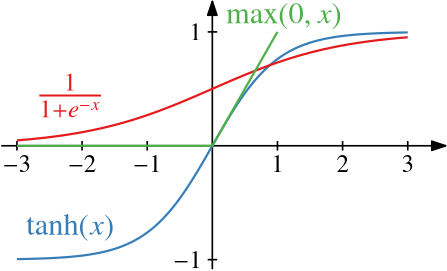 <?xml version="1.0"?>
<!DOCTYPE ipe SYSTEM "ipe.dtd">
<ipe version="70107" creator="Ipe 7.1.10">
<info created="D:20170706230802" modified="D:20170706233333"/>
<preamble>\usepackage{txfonts}</preamble>
<ipestyle name="basic">
<symbol name="arrow/arc(spx)">
<path stroke="sym-stroke" fill="sym-stroke" pen="sym-pen">
0 0 m
-1 0.333 l
-1 -0.333 l
h
</path>
</symbol>
<symbol name="arrow/farc(spx)">
<path stroke="sym-stroke" fill="white" pen="sym-pen">
0 0 m
-1 0.333 l
-1 -0.333 l
h
</path>
</symbol>
<symbol name="arrow/ptarc(spx)">
<path stroke="sym-stroke" fill="sym-stroke" pen="sym-pen">
0 0 m
-1 0.333 l
-0.8 0 l
-1 -0.333 l
h
</path>
</symbol>
<symbol name="arrow/fptarc(spx)">
<path stroke="sym-stroke" fill="white" pen="sym-pen">
0 0 m
-1 0.333 l
-0.8 0 l
-1 -0.333 l
h
</path>
</symbol>
<symbol name="mark/circle(sx)" transformations="translations">
<path fill="sym-stroke">
0.6 0 0 0.6 0 0 e
0.4 0 0 0.4 0 0 e
</path>
</symbol>
<symbol name="mark/disk(sx)" transformations="translations">
<path fill="sym-stroke">
0.6 0 0 0.6 0 0 e
</path>
</symbol>
<symbol name="mark/fdisk(sfx)" transformations="translations">
<group>
<path fill="sym-fill">
0.5 0 0 0.5 0 0 e
</path>
<path fill="sym-stroke" fillrule="eofill">
0.6 0 0 0.6 0 0 e
0.4 0 0 0.4 0 0 e
</path>
</group>
</symbol>
<symbol name="mark/box(sx)" transformations="translations">
<path fill="sym-stroke" fillrule="eofill">
-0.6 -0.6 m
0.6 -0.6 l
0.6 0.6 l
-0.6 0.6 l
h
-0.4 -0.4 m
0.4 -0.4 l
0.4 0.4 l
-0.4 0.4 l
h
</path>
</symbol>
<symbol name="mark/square(sx)" transformations="translations">
<path fill="sym-stroke">
-0.6 -0.6 m
0.6 -0.6 l
0.6 0.6 l
-0.6 0.6 l
h
</path>
</symbol>
<symbol name="mark/fsquare(sfx)" transformations="translations">
<group>
<path fill="sym-fill">
-0.5 -0.5 m
0.5 -0.5 l
0.5 0.5 l
-0.5 0.5 l
h
</path>
<path fill="sym-stroke" fillrule="eofill">
-0.6 -0.6 m
0.6 -0.6 l
0.6 0.6 l
-0.6 0.6 l
h
-0.4 -0.4 m
0.4 -0.4 l
0.4 0.4 l
-0.4 0.4 l
h
</path>
</group>
</symbol>
<symbol name="mark/cross(sx)" transformations="translations">
<group>
<path fill="sym-stroke">
-0.43 -0.57 m
0.57 0.43 l
0.43 0.57 l
-0.57 -0.43 l
h
</path>
<path fill="sym-stroke">
-0.43 0.57 m
0.57 -0.43 l
0.43 -0.57 l
-0.57 0.43 l
h
</path>
</group>
</symbol>
<symbol name="arrow/fnormal(spx)">
<path stroke="sym-stroke" fill="white" pen="sym-pen">
0 0 m
-1 0.333 l
-1 -0.333 l
h
</path>
</symbol>
<symbol name="arrow/pointed(spx)">
<path stroke="sym-stroke" fill="sym-stroke" pen="sym-pen">
0 0 m
-1 0.333 l
-0.8 0 l
-1 -0.333 l
h
</path>
</symbol>
<symbol name="arrow/fpointed(spx)">
<path stroke="sym-stroke" fill="white" pen="sym-pen">
0 0 m
-1 0.333 l
-0.8 0 l
-1 -0.333 l
h
</path>
</symbol>
<symbol name="arrow/linear(spx)">
<path stroke="sym-stroke" pen="sym-pen">
-1 0.333 m
0 0 l
-1 -0.333 l
</path>
</symbol>
<symbol name="arrow/fdouble(spx)">
<path stroke="sym-stroke" fill="white" pen="sym-pen">
0 0 m
-1 0.333 l
-1 -0.333 l
h
-1 0 m
-2 0.333 l
-2 -0.333 l
h
</path>
</symbol>
<symbol name="arrow/double(spx)">
<path stroke="sym-stroke" fill="sym-stroke" pen="sym-pen">
0 0 m
-1 0.333 l
-1 -0.333 l
h
-1 0 m
-2 0.333 l
-2 -0.333 l
h
</path>
</symbol>
<pen name="heavier" value="0.8"/>
<pen name="fat" value="1.2"/>
<pen name="ultrafat" value="2"/>
<symbolsize name="large" value="5"/>
<symbolsize name="small" value="2"/>
<symbolsize name="tiny" value="1.1"/>
<arrowsize name="large" value="10"/>
<arrowsize name="small" value="5"/>
<arrowsize name="tiny" value="3"/>
<color name="red" value="1 0 0"/>
<color name="green" value="0 1 0"/>
<color name="blue" value="0 0 1"/>
<color name="yellow" value="1 1 0"/>
<color name="orange" value="1 0.647 0"/>
<color name="gold" value="1 0.843 0"/>
<color name="purple" value="0.627 0.125 0.941"/>
<color name="gray" value="0.745"/>
<color name="brown" value="0.647 0.165 0.165"/>
<color name="navy" value="0 0 0.502"/>
<color name="pink" value="1 0.753 0.796"/>
<color name="seagreen" value="0.18 0.545 0.341"/>
<color name="turquoise" value="0.251 0.878 0.816"/>
<color name="violet" value="0.933 0.51 0.933"/>
<color name="darkblue" value="0 0 0.545"/>
<color name="darkcyan" value="0 0.545 0.545"/>
<color name="darkgray" value="0.663"/>
<color name="darkgreen" value="0 0.392 0"/>
<color name="darkmagenta" value="0.545 0 0.545"/>
<color name="darkorange" value="1 0.549 0"/>
<color name="darkred" value="0.545 0 0"/>
<color name="lightblue" value="0.678 0.847 0.902"/>
<color name="lightcyan" value="0.878 1 1"/>
<color name="lightgray" value="0.827"/>
<color name="lightgreen" value="0.565 0.933 0.565"/>
<color name="lightyellow" value="1 1 0.878"/>
<dashstyle name="dashed" value="[4] 0"/>
<dashstyle name="dotted" value="[1 3] 0"/>
<dashstyle name="dash dotted" value="[4 2 1 2] 0"/>
<dashstyle name="dash dot dotted" value="[4 2 1 2 1 2] 0"/>
<textsize name="large" value="\large"/>
<textsize name="Large" value="\Large"/>
<textsize name="LARGE" value="\LARGE"/>
<textsize name="huge" value="\huge"/>
<textsize name="Huge" value="\Huge"/>
<textsize name="small" value="\small"/>
<textsize name="footnote" value="\footnotesize"/>
<textsize name="tiny" value="\tiny"/>
<textstyle name="center" begin="\begin{center}" end="\end{center}"/>
<textstyle name="itemize" begin="\begin{itemize}" end="\end{itemize}"/>
<textstyle name="item" begin="\begin{itemize}\item{}" end="\end{itemize}"/>
<gridsize name="4 pts" value="4"/>
<gridsize name="8 pts (~3 mm)" value="8"/>
<gridsize name="16 pts (~6 mm)" value="16"/>
<gridsize name="32 pts (~12 mm)" value="32"/>
<gridsize name="10 pts (~3.5 mm)" value="10"/>
<gridsize name="20 pts (~7 mm)" value="20"/>
<gridsize name="14 pts (~5 mm)" value="14"/>
<gridsize name="28 pts (~10 mm)" value="28"/>
<gridsize name="56 pts (~20 mm)" value="56"/>
<anglesize name="90 deg" value="90"/>
<anglesize name="60 deg" value="60"/>
<anglesize name="45 deg" value="45"/>
<anglesize name="30 deg" value="30"/>
<anglesize name="22.5 deg" value="22.5"/>
<opacity name="10%" value="0.1"/>
<opacity name="30%" value="0.3"/>
<opacity name="50%" value="0.5"/>
<opacity name="75%" value="0.75"/>
<tiling name="falling" angle="-60" step="4" width="1"/>
<tiling name="rising" angle="30" step="4" width="1"/>
</ipestyle>
<page>
<layer name="alpha"/>
<view layers="alpha" active="alpha"/>
<path layer="alpha" stroke="black" pen="0.6" arrow="normal/small">
148 720 m
308 720 l
</path>
<path stroke="black" pen="0.6" arrow="normal/small">
224 675.572 m
224 772 l
</path>
<text matrix="1 0 0 1 -163.201 -36.0304" transformations="translations" pos="336 724" stroke="0.216 0.494 0.722" type="label" width="31.616" height="7.485" depth="1.94" halign="center" valign="baseline" size="11">$\tanh(x)$</text>
<text matrix="1 0 0 1 -167.201 -45.2304" transformations="translations" pos="340 780" stroke="0.894 0.102 0.11" type="label" width="24.55" height="11.164" depth="4.54" halign="center" valign="baseline" size="13">$\frac{1}{1 + e^{-x}}$</text>
<text matrix="1 0 0 1 -102.266 12.145" transformations="translations" pos="352 752" stroke="0.302 0.686 0.29" type="label" width="41.662" height="7.337" depth="1.94" halign="center" valign="baseline" size="11">$\max(0, x)$</text>
<text matrix="1.46555 0 0 0.854387 -338.771 74.0839" transformations="translations" pos="400 752" stroke="black" type="label" width="4.483" height="5.999" depth="0" halign="center" valign="top" size="9">$1$</text>
<text matrix="1.46555 0 0 0.854387 -315.322 74.0839" transformations="translations" pos="400 752" stroke="black" type="label" width="4.483" height="5.999" depth="0" halign="center" valign="top" size="9">$2$</text>
<text matrix="1.46555 0 0 0.854387 -291.873 74.0839" transformations="translations" pos="400 752" stroke="black" type="label" width="4.483" height="6" depth="0.12" halign="center" valign="top" size="9">$3$</text>
<path matrix="1.46555 0 0 0.854387 -338.771 70.6659" stroke="0.216 0.494 0.722" pen="0.8">
336 712.237 m
336.323 712.247
336.646 712.257
336.97 712.268 c
337.293 712.279
337.616 712.29
337.939 712.302 c
338.263 712.314
338.586 712.327
338.909 712.341 c
339.232 712.355
339.556 712.369
339.879 712.385 c
340.202 712.4
340.525 712.417
340.848 712.434 c
341.172 712.452
341.495 712.47
341.818 712.49 c
342.141 712.51
342.465 712.53
342.788 712.553 c
343.111 712.575
343.434 712.598
343.758 712.623 c
344.081 712.648
344.404 712.675
344.727 712.703 c
345.051 712.731
345.374 712.761
345.697 712.793 c
346.02 712.825
346.343 712.859
346.667 712.894 c
346.99 712.93
347.313 712.968
347.636 713.008 c
347.96 713.049
348.283 713.091
348.606 713.137 c
348.929 713.182
349.253 713.23
349.576 713.281 c
349.899 713.332
350.222 713.386
350.545 713.444 c
350.869 713.501
351.192 713.562
351.515 713.627 c
351.838 713.691
352.162 713.76
352.485 713.833 c
352.808 713.905
353.131 713.982
353.455 714.064 c
353.778 714.145
354.101 714.231
354.424 714.323 c
354.747 714.415
355.071 714.512
355.394 714.614 c
355.717 714.717
356.04 714.826
356.364 714.941 c
356.687 715.056
357.01 715.178
357.333 715.307 c
357.657 715.436
357.98 715.572
358.303 715.716 c
358.626 715.861
358.949 716.013
359.273 716.174 c
359.596 716.336
359.919 716.506
360.242 716.686 c
360.566 716.866
360.889 717.056
361.212 717.257 c
361.535 717.458
361.859 717.669
362.182 717.893 c
362.505 718.116
362.828 718.352
363.152 718.6 c
363.475 718.848
363.798 719.11
364.121 719.385 c
364.444 719.66
364.768 719.95
365.091 720.255 c
365.414 720.56
365.737 720.88
366.061 721.216 c
366.384 721.553
366.707 721.906
367.03 722.277 c
367.354 722.648
367.677 723.036
368 723.443 c
368.323 723.851
368.646 724.277
368.97 724.723 c
369.293 725.169
369.616 725.634
369.939 726.121 c
370.263 726.608
370.586 727.115
370.909 727.644 c
371.232 728.173
371.556 728.724
371.879 729.297 c
372.202 729.87
372.525 730.465
372.848 731.083 c
373.172 731.701
373.495 732.341
373.818 733.004 c
374.141 733.667
374.465 734.352
374.788 735.06 c
375.111 735.768
375.434 736.499
375.758 737.25 c
376.081 738.002
376.404 738.776
376.727 739.57 c
377.051 740.364
377.374 741.178
377.697 742.012 c
378.02 742.845
378.343 743.698
378.667 744.567 c
378.99 745.437
379.313 746.323
379.636 747.224 c
379.96 748.125
380.283 749.041
380.606 749.968 c
380.929 750.896
381.253 751.835
381.576 752.782 c
381.899 753.73
382.222 754.687
382.545 755.648 c
382.869 756.61
383.192 757.577
383.515 758.546 c
383.838 759.515
384.162 760.485
384.485 761.454 c
384.808 762.423
385.131 763.39
385.455 764.352 c
385.778 765.313
386.101 766.27
386.424 767.218 c
386.747 768.165
387.071 769.104
387.394 770.032 c
387.717 770.959
388.04 771.875
388.364 772.776 c
388.687 773.677
389.01 774.563
389.333 775.433 c
389.657 776.302
389.98 777.155
390.303 777.988 c
390.626 778.822
390.949 779.636
391.273 780.43 c
391.596 781.224
391.919 781.998
392.242 782.75 c
392.566 783.501
392.889 784.232
393.212 784.94 c
393.535 785.648
393.859 786.333
394.182 786.996 c
394.505 787.659
394.828 788.299
395.152 788.917 c
395.475 789.535
395.798 790.13
396.121 790.703 c
396.444 791.276
396.768 791.827
397.091 792.356 c
397.414 792.885
397.737 793.392
398.061 793.879 c
398.384 794.366
398.707 794.831
399.03 795.277 c
399.354 795.723
399.677 796.149
400 796.557 c
400.323 796.964
400.646 797.352
400.97 797.723 c
401.293 798.094
401.616 798.447
401.939 798.784 c
402.263 799.12
402.586 799.44
402.909 799.745 c
403.232 800.05
403.556 800.34
403.879 800.615 c
404.202 800.89
404.525 801.152
404.848 801.4 c
405.172 801.648
405.495 801.884
405.818 802.107 c
406.141 802.331
406.465 802.542
406.788 802.743 c
407.111 802.944
407.434 803.134
407.758 803.314 c
408.081 803.494
408.404 803.664
408.727 803.826 c
409.051 803.987
409.374 804.139
409.697 804.284 c
410.02 804.428
410.343 804.564
410.667 804.693 c
410.99 804.822
411.313 804.944
411.636 805.059 c
411.96 805.174
412.283 805.283
412.606 805.386 c
412.929 805.488
413.253 805.585
413.576 805.677 c
413.899 805.769
414.222 805.855
414.545 805.936 c
414.869 806.018
415.192 806.095
415.515 806.167 c
415.838 806.24
416.162 806.309
416.485 806.373 c
416.808 806.438
417.131 806.499
417.455 806.556 c
417.778 806.614
418.101 806.668
418.424 806.719 c
418.747 806.77
419.071 806.818
419.394 806.863 c
419.717 806.909
420.04 806.951
420.364 806.992 c
420.687 807.032
421.01 807.07
421.333 807.106 c
421.657 807.141
421.98 807.175
422.303 807.207 c
422.626 807.239
422.949 807.269
423.273 807.297 c
423.596 807.325
423.919 807.352
424.242 807.377 c
424.566 807.402
424.889 807.425
425.212 807.447 c
425.535 807.47
425.859 807.49
426.182 807.51 c
426.505 807.53
426.828 807.548
427.152 807.566 c
427.475 807.583
427.798 807.6
428.121 807.615 c
428.444 807.631
428.768 807.645
429.091 807.659 c
429.414 807.673
429.737 807.686
430.061 807.698 c
430.384 807.71
430.707 807.721
431.03 807.732 c
431.354 807.743
431.677 807.753
432 807.763 c
</path>
<path matrix="1.46555 0 0 0.854387 -338.771 70.6659" stroke="0.894 0.102 0.11" pen="0.8">
336 762.276 m
336.323 762.32
336.646 762.365
336.97 762.412 c
337.293 762.458
337.616 762.505
337.939 762.554 c
338.263 762.603
338.586 762.653
338.909 762.705 c
339.232 762.756
339.556 762.809
339.879 762.864 c
340.202 762.918
340.525 762.974
340.848 763.031 c
341.172 763.089
341.495 763.148
341.818 763.208 c
342.141 763.269
342.465 763.331
342.788 763.394 c
343.111 763.458
343.434 763.523
343.758 763.591 c
344.081 763.658
344.404 763.726
344.727 763.797 c
345.051 763.868
345.374 763.94
345.697 764.015 c
346.02 764.089
346.343 764.165
346.667 764.243 c
346.99 764.321
347.313 764.401
347.636 764.484 c
347.96 764.566
348.283 764.65
348.606 764.736 c
348.929 764.822
349.253 764.911
349.576 765.001 c
349.899 765.092
350.222 765.184
350.545 765.279 c
350.869 765.374
351.192 765.471
351.515 765.571 c
351.838 765.67
352.162 765.772
352.485 765.876 c
352.808 765.98
353.131 766.087
353.455 766.196 c
353.778 766.305
354.101 766.416
354.424 766.53 c
354.747 766.644
355.071 766.761
355.394 766.88 c
355.717 766.999
356.04 767.121
356.364 767.245 c
356.687 767.369
357.01 767.496
357.333 767.626 c
357.657 767.755
357.98 767.888
358.303 768.023 c
358.626 768.158
358.949 768.295
359.273 768.436 c
359.596 768.576
359.919 768.719
360.242 768.865 c
360.566 769.011
360.889 769.16
361.212 769.312 c
361.535 769.463
361.859 769.618
362.182 769.775 c
362.505 769.932
362.828 770.093
363.152 770.255 c
363.475 770.418
363.798 770.584
364.121 770.753 c
364.444 770.921
364.768 771.093
365.091 771.267 c
365.414 771.441
365.737 771.618
366.061 771.798 c
366.384 771.978
366.707 772.16
367.03 772.345 c
367.354 772.531
367.677 772.719
368 772.909 c
368.323 773.1
368.646 773.293
368.97 773.489 c
369.293 773.685
369.616 773.884
369.939 774.085 c
370.263 774.286
370.586 774.489
370.909 774.695 c
371.232 774.901
371.556 775.11
371.879 775.32 c
372.202 775.531
372.525 775.744
372.848 775.959 c
373.172 776.174
373.495 776.392
373.818 776.611 c
374.141 776.831
374.465 777.052
374.788 777.276 c
375.111 777.499
375.434 777.724
375.758 777.951 c
376.081 778.178
376.404 778.407
376.727 778.637 c
377.051 778.868
377.374 779.1
377.697 779.333 c
378.02 779.566
378.343 779.801
378.667 780.037 c
378.99 780.272
379.313 780.509
379.636 780.747 c
379.96 780.985
380.283 781.224
380.606 781.464 c
380.929 781.704
381.253 781.944
381.576 782.185 c
381.899 782.426
382.222 782.668
382.545 782.91 c
382.869 783.152
383.192 783.394
383.515 783.636 c
383.838 783.879
384.162 784.121
384.485 784.364 c
384.808 784.606
385.131 784.848
385.455 785.09 c
385.778 785.332
386.101 785.574
386.424 785.815 c
386.747 786.056
387.071 786.296
387.394 786.536 c
387.717 786.776
388.04 787.015
388.364 787.253 c
388.687 787.491
389.01 787.728
389.333 787.963 c
389.657 788.199
389.98 788.434
390.303 788.667 c
390.626 788.9
390.949 789.132
391.273 789.363 c
391.596 789.593
391.919 789.822
392.242 790.049 c
392.566 790.276
392.889 790.501
393.212 790.724 c
393.535 790.948
393.859 791.169
394.182 791.389 c
394.505 791.608
394.828 791.826
395.152 792.041 c
395.475 792.256
395.798 792.469
396.121 792.68 c
396.444 792.89
396.768 793.099
397.091 793.305 c
397.414 793.511
397.737 793.714
398.061 793.915 c
398.384 794.116
398.707 794.315
399.03 794.511 c
399.354 794.707
399.677 794.9
400 795.091 c
400.323 795.281
400.646 795.469
400.97 795.655 c
401.293 795.84
401.616 796.022
401.939 796.202 c
402.263 796.382
402.586 796.559
402.909 796.733 c
403.232 796.907
403.556 797.079
403.879 797.247 c
404.202 797.416
404.525 797.582
404.848 797.745 c
405.172 797.907
405.495 798.068
405.818 798.225 c
406.141 798.382
406.465 798.537
406.788 798.688 c
407.111 798.84
407.434 798.989
407.758 799.135 c
408.081 799.281
408.404 799.424
408.727 799.564 c
409.051 799.705
409.374 799.842
409.697 799.977 c
410.02 800.112
410.343 800.245
410.667 800.374 c
410.99 800.504
411.313 800.631
411.636 800.755 c
411.96 800.879
412.283 801.001
412.606 801.12 c
412.929 801.239
413.253 801.356
413.576 801.47 c
413.899 801.584
414.222 801.695
414.545 801.804 c
414.869 801.913
415.192 802.02
415.515 802.124 c
415.838 802.228
416.162 802.33
416.485 802.429 c
416.808 802.529
417.131 802.626
417.455 802.721 c
417.778 802.816
418.101 802.908
418.424 802.999 c
418.747 803.089
419.071 803.178
419.394 803.264 c
419.717 803.35
420.04 803.434
420.364 803.516 c
420.687 803.599
421.01 803.679
421.333 803.757 c
421.657 803.835
421.98 803.911
422.303 803.985 c
422.626 804.06
422.949 804.132
423.273 804.203 c
423.596 804.274
423.919 804.342
424.242 804.409 c
424.566 804.477
424.889 804.542
425.212 804.606 c
425.535 804.669
425.859 804.731
426.182 804.792 c
426.505 804.852
426.828 804.911
427.152 804.969 c
427.475 805.026
427.798 805.082
428.121 805.136 c
428.444 805.191
428.768 805.244
429.091 805.295 c
429.414 805.347
429.737 805.397
430.061 805.446 c
430.384 805.495
430.707 805.542
431.03 805.588 c
431.354 805.635
431.677 805.68
432 805.724 c
</path>
<text matrix="1.46555 0 0 0.854387 -385.668 74.0839" transformations="translations" pos="400 752" stroke="black" type="label" width="10.186" height="5.999" depth="0" halign="center" valign="top" size="9">$-1$</text>
<text matrix="1.46555 0 0 0.854387 -409.117 74.0839" transformations="translations" pos="400 752" stroke="black" type="label" width="10.186" height="5.999" depth="0" halign="center" valign="top" size="9">$-2$</text>
<text matrix="1.46555 0 0 0.854387 -432.566 74.0839" transformations="translations" pos="400 752" stroke="black" type="label" width="10.186" height="6" depth="0.12" halign="center" valign="top" size="9">$-3$</text>
<text matrix="1.46555 0 0 0.854387 -330.909 70.6659" transformations="translations" pos="376 808" stroke="black" type="label" width="4.483" height="5.999" depth="0" halign="right" valign="center" size="9">$1$</text>
<text matrix="1.46555 0 0 0.854387 -330.909 -11.3552" transformations="translations" pos="376 808" stroke="black" type="label" width="10.186" height="5.999" depth="0" halign="right" valign="center" size="9">$-1$</text>
<path matrix="1.46555 0 0 0.854387 -338.771 70.6659" stroke="black" pen="0.6">
352 762 m
352 758 l
</path>
<path matrix="1.46555 0 0 0.854387 -338.771 70.6659" stroke="black" pen="0.6">
368 762 m
368 758 l
</path>
<path matrix="1.46555 0 0 0.854387 -338.771 70.6659" stroke="black" pen="0.6">
400 762 m
400 758 l
</path>
<path matrix="1.46555 0 0 0.854387 -338.771 70.6659" stroke="black" pen="0.6">
416 762 m
416 758 l
</path>
<path matrix="1.46555 0 0 0.854387 -315.322 70.6659" stroke="black" pen="0.6">
416 762 m
416 758 l
</path>
<path matrix="1.46555 0 0 0.854387 -338.771 70.6659" stroke="black" pen="0.6">
336 762 m
336 758 l
</path>
<path matrix="1.46555 0 0 0.854387 -338.771 70.6659" stroke="0.302 0.686 0.29" pen="0.8">
336 760 m
384 760 l
400 808 l
</path>
<path matrix="0 1.46555 -0.854387 0 873.374 268.583" stroke="black" pen="0.6">
336 762 m
336 758 l
</path>
<path matrix="0 1.46555 -0.854387 0 873.374 186.583" stroke="black" pen="0.6">
336 762 m
336 758 l
</path>
</page>
</ipe>
